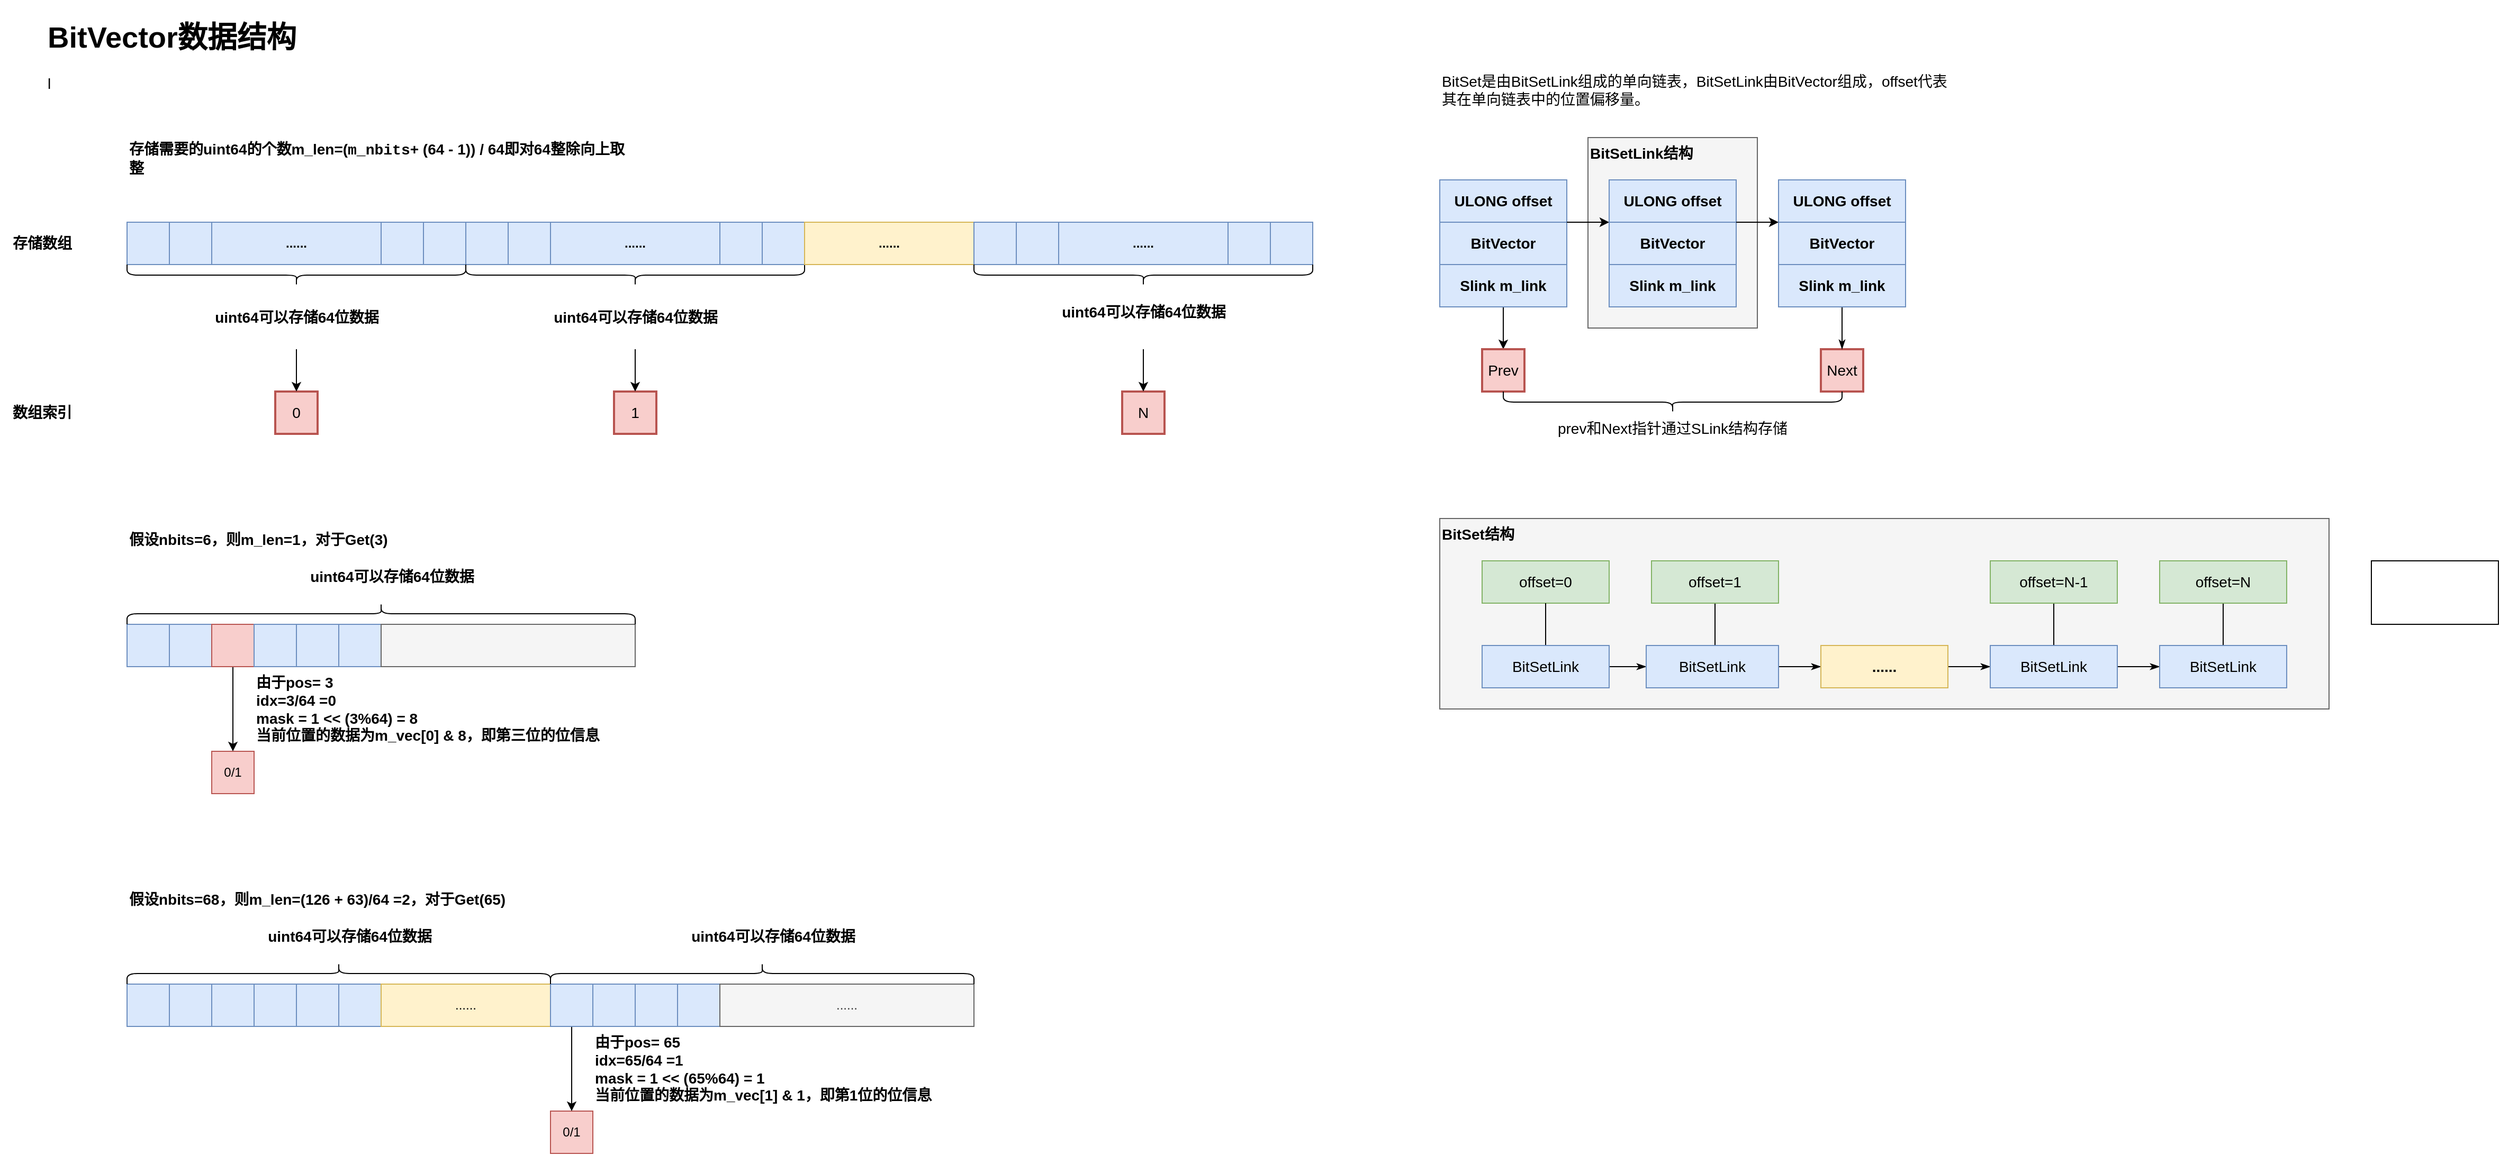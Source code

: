 <mxfile version="20.8.5" type="github" pages="2">
  <diagram id="3pYTiaKlT06tIgiQVBjK" name="第 1 页">
    <mxGraphModel dx="2261" dy="1933" grid="1" gridSize="10" guides="1" tooltips="1" connect="1" arrows="1" fold="1" page="1" pageScale="1" pageWidth="827" pageHeight="1169" math="0" shadow="0">
      <root>
        <mxCell id="0" />
        <mxCell id="1" parent="0" />
        <mxCell id="rzi5aH2cpVTfVcX3buW6-171" value="" style="rounded=0;whiteSpace=wrap;html=1;labelBackgroundColor=none;strokeWidth=1;fontSize=14;fontColor=#333333;align=left;fillColor=#f5f5f5;strokeColor=#666666;" parent="1" vertex="1">
          <mxGeometry x="1320" y="360" width="840" height="180" as="geometry" />
        </mxCell>
        <mxCell id="rzi5aH2cpVTfVcX3buW6-153" value="" style="rounded=0;whiteSpace=wrap;html=1;labelBackgroundColor=none;strokeWidth=1;fontSize=14;fontColor=#333333;align=left;fillColor=#f5f5f5;strokeColor=#666666;" parent="1" vertex="1">
          <mxGeometry x="1460" width="160" height="180" as="geometry" />
        </mxCell>
        <mxCell id="rzi5aH2cpVTfVcX3buW6-1" value="" style="rounded=0;whiteSpace=wrap;html=1;fillColor=#dae8fc;strokeColor=#6c8ebf;" parent="1" vertex="1">
          <mxGeometry x="80" y="80" width="40" height="40" as="geometry" />
        </mxCell>
        <mxCell id="rzi5aH2cpVTfVcX3buW6-2" value="" style="rounded=0;whiteSpace=wrap;html=1;fillColor=#dae8fc;strokeColor=#6c8ebf;" parent="1" vertex="1">
          <mxGeometry x="120" y="80" width="40" height="40" as="geometry" />
        </mxCell>
        <mxCell id="rzi5aH2cpVTfVcX3buW6-5" value="&lt;b&gt;......&lt;/b&gt;" style="rounded=0;whiteSpace=wrap;html=1;fillColor=#dae8fc;strokeColor=#6c8ebf;" parent="1" vertex="1">
          <mxGeometry x="160" y="80" width="160" height="40" as="geometry" />
        </mxCell>
        <mxCell id="rzi5aH2cpVTfVcX3buW6-9" value="" style="rounded=0;whiteSpace=wrap;html=1;fillColor=#dae8fc;strokeColor=#6c8ebf;" parent="1" vertex="1">
          <mxGeometry x="320" y="80" width="40" height="40" as="geometry" />
        </mxCell>
        <mxCell id="rzi5aH2cpVTfVcX3buW6-10" value="" style="rounded=0;whiteSpace=wrap;html=1;fillColor=#dae8fc;strokeColor=#6c8ebf;" parent="1" vertex="1">
          <mxGeometry x="360" y="80" width="40" height="40" as="geometry" />
        </mxCell>
        <mxCell id="rzi5aH2cpVTfVcX3buW6-11" value="" style="shape=curlyBracket;whiteSpace=wrap;html=1;rounded=1;flipH=1;labelPosition=right;verticalLabelPosition=middle;align=left;verticalAlign=middle;direction=north;" parent="1" vertex="1">
          <mxGeometry x="80" y="120" width="320" height="20" as="geometry" />
        </mxCell>
        <mxCell id="rzi5aH2cpVTfVcX3buW6-12" value="&lt;b&gt;&lt;font style=&quot;font-size: 14px;&quot;&gt;uint64可以存储64位数据&lt;/font&gt;&lt;/b&gt;" style="text;html=1;align=center;verticalAlign=middle;resizable=0;points=[];autosize=1;strokeColor=none;fillColor=none;" parent="1" vertex="1">
          <mxGeometry x="150" y="155" width="180" height="30" as="geometry" />
        </mxCell>
        <mxCell id="rzi5aH2cpVTfVcX3buW6-33" value="" style="rounded=0;whiteSpace=wrap;html=1;fillColor=#dae8fc;strokeColor=#6c8ebf;" parent="1" vertex="1">
          <mxGeometry x="400" y="80" width="40" height="40" as="geometry" />
        </mxCell>
        <mxCell id="rzi5aH2cpVTfVcX3buW6-34" value="" style="rounded=0;whiteSpace=wrap;html=1;fillColor=#dae8fc;strokeColor=#6c8ebf;" parent="1" vertex="1">
          <mxGeometry x="440" y="80" width="40" height="40" as="geometry" />
        </mxCell>
        <mxCell id="rzi5aH2cpVTfVcX3buW6-35" value="&lt;b&gt;......&lt;/b&gt;" style="rounded=0;whiteSpace=wrap;html=1;fillColor=#dae8fc;strokeColor=#6c8ebf;" parent="1" vertex="1">
          <mxGeometry x="480" y="80" width="160" height="40" as="geometry" />
        </mxCell>
        <mxCell id="rzi5aH2cpVTfVcX3buW6-36" value="" style="rounded=0;whiteSpace=wrap;html=1;fillColor=#dae8fc;strokeColor=#6c8ebf;" parent="1" vertex="1">
          <mxGeometry x="640" y="80" width="40" height="40" as="geometry" />
        </mxCell>
        <mxCell id="rzi5aH2cpVTfVcX3buW6-37" value="" style="rounded=0;whiteSpace=wrap;html=1;fillColor=#dae8fc;strokeColor=#6c8ebf;" parent="1" vertex="1">
          <mxGeometry x="680" y="80" width="40" height="40" as="geometry" />
        </mxCell>
        <mxCell id="rzi5aH2cpVTfVcX3buW6-38" value="" style="shape=curlyBracket;whiteSpace=wrap;html=1;rounded=1;flipH=1;labelPosition=right;verticalLabelPosition=middle;align=left;verticalAlign=middle;direction=north;" parent="1" vertex="1">
          <mxGeometry x="400" y="120" width="320" height="20" as="geometry" />
        </mxCell>
        <mxCell id="rzi5aH2cpVTfVcX3buW6-39" value="&lt;b&gt;&lt;font style=&quot;font-size: 14px;&quot;&gt;uint64可以存储64位数据&lt;/font&gt;&lt;/b&gt;" style="text;html=1;align=center;verticalAlign=middle;resizable=0;points=[];autosize=1;strokeColor=none;fillColor=none;" parent="1" vertex="1">
          <mxGeometry x="470" y="155" width="180" height="30" as="geometry" />
        </mxCell>
        <mxCell id="rzi5aH2cpVTfVcX3buW6-40" value="&lt;b&gt;......&lt;/b&gt;" style="rounded=0;whiteSpace=wrap;html=1;fillColor=#fff2cc;strokeColor=#d6b656;" parent="1" vertex="1">
          <mxGeometry x="720" y="80" width="160" height="40" as="geometry" />
        </mxCell>
        <mxCell id="rzi5aH2cpVTfVcX3buW6-41" value="" style="rounded=0;whiteSpace=wrap;html=1;fillColor=#dae8fc;strokeColor=#6c8ebf;" parent="1" vertex="1">
          <mxGeometry x="880" y="80" width="40" height="40" as="geometry" />
        </mxCell>
        <mxCell id="rzi5aH2cpVTfVcX3buW6-42" value="" style="rounded=0;whiteSpace=wrap;html=1;fillColor=#dae8fc;strokeColor=#6c8ebf;" parent="1" vertex="1">
          <mxGeometry x="920" y="80" width="40" height="40" as="geometry" />
        </mxCell>
        <mxCell id="rzi5aH2cpVTfVcX3buW6-43" value="&lt;b&gt;......&lt;/b&gt;" style="rounded=0;whiteSpace=wrap;html=1;fillColor=#dae8fc;strokeColor=#6c8ebf;" parent="1" vertex="1">
          <mxGeometry x="960" y="80" width="160" height="40" as="geometry" />
        </mxCell>
        <mxCell id="rzi5aH2cpVTfVcX3buW6-44" value="" style="rounded=0;whiteSpace=wrap;html=1;fillColor=#dae8fc;strokeColor=#6c8ebf;" parent="1" vertex="1">
          <mxGeometry x="1120" y="80" width="40" height="40" as="geometry" />
        </mxCell>
        <mxCell id="rzi5aH2cpVTfVcX3buW6-45" value="" style="rounded=0;whiteSpace=wrap;html=1;fillColor=#dae8fc;strokeColor=#6c8ebf;" parent="1" vertex="1">
          <mxGeometry x="1160" y="80" width="40" height="40" as="geometry" />
        </mxCell>
        <mxCell id="rzi5aH2cpVTfVcX3buW6-46" value="" style="shape=curlyBracket;whiteSpace=wrap;html=1;rounded=1;flipH=1;labelPosition=right;verticalLabelPosition=middle;align=left;verticalAlign=middle;direction=north;" parent="1" vertex="1">
          <mxGeometry x="880" y="120" width="320" height="20" as="geometry" />
        </mxCell>
        <mxCell id="rzi5aH2cpVTfVcX3buW6-47" value="&lt;b&gt;&lt;font style=&quot;font-size: 14px;&quot;&gt;uint64可以存储64位数据&lt;/font&gt;&lt;/b&gt;" style="text;html=1;align=center;verticalAlign=middle;resizable=0;points=[];autosize=1;strokeColor=none;fillColor=none;" parent="1" vertex="1">
          <mxGeometry x="950" y="150" width="180" height="30" as="geometry" />
        </mxCell>
        <mxCell id="rzi5aH2cpVTfVcX3buW6-48" value="0" style="rounded=0;whiteSpace=wrap;html=1;fontSize=14;fillColor=#f8cecc;strokeColor=#b85450;strokeWidth=2;" parent="1" vertex="1">
          <mxGeometry x="220" y="240" width="40" height="40" as="geometry" />
        </mxCell>
        <mxCell id="rzi5aH2cpVTfVcX3buW6-49" value="1" style="rounded=0;whiteSpace=wrap;html=1;fontSize=14;fillColor=#f8cecc;strokeColor=#b85450;strokeWidth=2;" parent="1" vertex="1">
          <mxGeometry x="540" y="240" width="40" height="40" as="geometry" />
        </mxCell>
        <mxCell id="rzi5aH2cpVTfVcX3buW6-50" value="N" style="rounded=0;whiteSpace=wrap;html=1;fontSize=14;fillColor=#f8cecc;strokeColor=#b85450;strokeWidth=2;" parent="1" vertex="1">
          <mxGeometry x="1020" y="240" width="40" height="40" as="geometry" />
        </mxCell>
        <mxCell id="rzi5aH2cpVTfVcX3buW6-51" value="" style="endArrow=classic;html=1;rounded=0;fontSize=14;entryX=0.5;entryY=0;entryDx=0;entryDy=0;" parent="1" target="rzi5aH2cpVTfVcX3buW6-50" edge="1">
          <mxGeometry width="50" height="50" relative="1" as="geometry">
            <mxPoint x="1040" y="200" as="sourcePoint" />
            <mxPoint x="120" y="320" as="targetPoint" />
          </mxGeometry>
        </mxCell>
        <mxCell id="rzi5aH2cpVTfVcX3buW6-52" value="" style="endArrow=classic;html=1;rounded=0;fontSize=14;entryX=0.5;entryY=0;entryDx=0;entryDy=0;" parent="1" target="rzi5aH2cpVTfVcX3buW6-49" edge="1">
          <mxGeometry width="50" height="50" relative="1" as="geometry">
            <mxPoint x="560" y="200" as="sourcePoint" />
            <mxPoint x="130" y="330" as="targetPoint" />
          </mxGeometry>
        </mxCell>
        <mxCell id="rzi5aH2cpVTfVcX3buW6-53" value="" style="endArrow=classic;html=1;rounded=0;fontSize=14;" parent="1" target="rzi5aH2cpVTfVcX3buW6-48" edge="1">
          <mxGeometry width="50" height="50" relative="1" as="geometry">
            <mxPoint x="240" y="200" as="sourcePoint" />
            <mxPoint x="140" y="340" as="targetPoint" />
          </mxGeometry>
        </mxCell>
        <mxCell id="rzi5aH2cpVTfVcX3buW6-54" value="&lt;font style=&quot;font-size: 14px;&quot;&gt;&lt;b style=&quot;&quot;&gt;存储需要的uint64的个数m_len=(&lt;span style=&quot;font-family: Consolas, &amp;quot;Courier New&amp;quot;, monospace;&quot;&gt;m_nbits&lt;/span&gt;+ (64 - 1)) / 64即对64整除向上取整&lt;/b&gt;&lt;/font&gt;" style="text;html=1;strokeColor=none;fillColor=none;align=left;verticalAlign=middle;whiteSpace=wrap;rounded=0;strokeWidth=2;fontSize=14;" parent="1" vertex="1">
          <mxGeometry x="80" width="480" height="40" as="geometry" />
        </mxCell>
        <mxCell id="rzi5aH2cpVTfVcX3buW6-56" value="&lt;b&gt;假设nbits=6，则m_len=1，对于Get(3)&lt;/b&gt;" style="text;html=1;strokeColor=none;fillColor=none;align=left;verticalAlign=middle;whiteSpace=wrap;rounded=0;labelBackgroundColor=none;strokeWidth=1;fontSize=14;fontColor=#000000;" parent="1" vertex="1">
          <mxGeometry x="80" y="360" width="280" height="40" as="geometry" />
        </mxCell>
        <mxCell id="rzi5aH2cpVTfVcX3buW6-57" value="&lt;b&gt;数组索引&lt;/b&gt;" style="text;html=1;strokeColor=none;fillColor=none;align=center;verticalAlign=middle;whiteSpace=wrap;rounded=0;labelBackgroundColor=none;strokeWidth=1;fontSize=14;fontColor=#000000;" parent="1" vertex="1">
          <mxGeometry x="-40" y="240" width="80" height="40" as="geometry" />
        </mxCell>
        <mxCell id="rzi5aH2cpVTfVcX3buW6-58" value="&lt;b&gt;存储数组&lt;/b&gt;" style="text;html=1;strokeColor=none;fillColor=none;align=center;verticalAlign=middle;whiteSpace=wrap;rounded=0;labelBackgroundColor=none;strokeWidth=1;fontSize=14;fontColor=#000000;" parent="1" vertex="1">
          <mxGeometry x="-40" y="80" width="80" height="40" as="geometry" />
        </mxCell>
        <mxCell id="rzi5aH2cpVTfVcX3buW6-68" value="0/1" style="rounded=0;whiteSpace=wrap;html=1;fillColor=#f8cecc;strokeColor=#b85450;" parent="1" vertex="1">
          <mxGeometry x="160" y="580" width="40" height="40" as="geometry" />
        </mxCell>
        <mxCell id="rzi5aH2cpVTfVcX3buW6-69" value="" style="endArrow=classic;html=1;rounded=0;fontSize=14;fontColor=#000000;entryX=0.5;entryY=0;entryDx=0;entryDy=0;exitX=0.5;exitY=1;exitDx=0;exitDy=0;" parent="1" source="rzi5aH2cpVTfVcX3buW6-61" target="rzi5aH2cpVTfVcX3buW6-68" edge="1">
          <mxGeometry width="50" height="50" relative="1" as="geometry">
            <mxPoint x="60" y="590" as="sourcePoint" />
            <mxPoint x="110" y="540" as="targetPoint" />
          </mxGeometry>
        </mxCell>
        <mxCell id="rzi5aH2cpVTfVcX3buW6-70" value="&lt;b&gt;由于pos= 3&lt;br&gt;&lt;div style=&quot;&quot;&gt;&lt;b style=&quot;background-color: initial;&quot;&gt;idx=3/64 =0&lt;/b&gt;&lt;/div&gt;&lt;div style=&quot;&quot;&gt;&lt;b style=&quot;background-color: initial;&quot;&gt;mask = 1 &amp;lt;&amp;lt; (3%64) = 8&lt;/b&gt;&lt;/div&gt;&lt;div style=&quot;&quot;&gt;&lt;b style=&quot;background-color: initial;&quot;&gt;当前位置的数据为m_vec[0] &amp;amp; 8，即第三位的位信息&lt;/b&gt;&lt;/div&gt;&lt;/b&gt;" style="text;html=1;strokeColor=none;fillColor=none;align=left;verticalAlign=middle;whiteSpace=wrap;rounded=0;labelBackgroundColor=none;strokeWidth=1;fontSize=14;fontColor=#000000;" parent="1" vertex="1">
          <mxGeometry x="200" y="510" width="360" height="60" as="geometry" />
        </mxCell>
        <mxCell id="rzi5aH2cpVTfVcX3buW6-71" value="" style="group;strokeWidth=1;fillColor=#f8cecc;strokeColor=#b85450;container=0;" parent="1" vertex="1" connectable="0">
          <mxGeometry x="80" y="460" width="480" height="40" as="geometry" />
        </mxCell>
        <mxCell id="rzi5aH2cpVTfVcX3buW6-59" value="" style="rounded=0;whiteSpace=wrap;html=1;fillColor=#dae8fc;strokeColor=#6c8ebf;container=0;" parent="1" vertex="1">
          <mxGeometry x="80" y="460" width="40" height="40" as="geometry" />
        </mxCell>
        <mxCell id="rzi5aH2cpVTfVcX3buW6-60" value="" style="rounded=0;whiteSpace=wrap;html=1;fillColor=#dae8fc;strokeColor=#6c8ebf;container=0;" parent="1" vertex="1">
          <mxGeometry x="120" y="460" width="40" height="40" as="geometry" />
        </mxCell>
        <mxCell id="rzi5aH2cpVTfVcX3buW6-61" value="" style="rounded=0;whiteSpace=wrap;html=1;fillColor=#f8cecc;strokeColor=#b85450;container=0;" parent="1" vertex="1">
          <mxGeometry x="160" y="460" width="40" height="40" as="geometry" />
        </mxCell>
        <mxCell id="rzi5aH2cpVTfVcX3buW6-62" value="" style="rounded=0;whiteSpace=wrap;html=1;fillColor=#dae8fc;strokeColor=#6c8ebf;container=0;" parent="1" vertex="1">
          <mxGeometry x="200" y="460" width="40" height="40" as="geometry" />
        </mxCell>
        <mxCell id="rzi5aH2cpVTfVcX3buW6-63" value="" style="rounded=0;whiteSpace=wrap;html=1;fillColor=#dae8fc;strokeColor=#6c8ebf;container=0;" parent="1" vertex="1">
          <mxGeometry x="240" y="460" width="40" height="40" as="geometry" />
        </mxCell>
        <mxCell id="rzi5aH2cpVTfVcX3buW6-64" value="" style="rounded=0;whiteSpace=wrap;html=1;fillColor=#dae8fc;strokeColor=#6c8ebf;container=0;" parent="1" vertex="1">
          <mxGeometry x="280" y="460" width="40" height="40" as="geometry" />
        </mxCell>
        <mxCell id="rzi5aH2cpVTfVcX3buW6-65" value="" style="rounded=0;whiteSpace=wrap;html=1;fillColor=#f5f5f5;strokeColor=#666666;fontColor=#333333;container=0;" parent="1" vertex="1">
          <mxGeometry x="320" y="460" width="240" height="40" as="geometry" />
        </mxCell>
        <mxCell id="rzi5aH2cpVTfVcX3buW6-72" value="&lt;b&gt;假设nbits=68，则m_len=(126 + 63)/64 =2，对于Get(65)&lt;/b&gt;" style="text;html=1;strokeColor=none;fillColor=none;align=left;verticalAlign=middle;whiteSpace=wrap;rounded=0;labelBackgroundColor=none;strokeWidth=1;fontSize=14;fontColor=#000000;" parent="1" vertex="1">
          <mxGeometry x="80" y="700" width="520" height="40" as="geometry" />
        </mxCell>
        <mxCell id="rzi5aH2cpVTfVcX3buW6-73" value="0/1" style="rounded=0;whiteSpace=wrap;html=1;fillColor=#f8cecc;strokeColor=#b85450;" parent="1" vertex="1">
          <mxGeometry x="480" y="920" width="40" height="40" as="geometry" />
        </mxCell>
        <mxCell id="rzi5aH2cpVTfVcX3buW6-74" value="" style="endArrow=classic;html=1;rounded=0;fontSize=14;fontColor=#000000;entryX=0.5;entryY=0;entryDx=0;entryDy=0;exitX=0.5;exitY=1;exitDx=0;exitDy=0;" parent="1" source="rzi5aH2cpVTfVcX3buW6-85" target="rzi5aH2cpVTfVcX3buW6-73" edge="1">
          <mxGeometry width="50" height="50" relative="1" as="geometry">
            <mxPoint x="60" y="930" as="sourcePoint" />
            <mxPoint x="110" y="880" as="targetPoint" />
          </mxGeometry>
        </mxCell>
        <mxCell id="rzi5aH2cpVTfVcX3buW6-75" value="&lt;b&gt;由于pos= 65&lt;br&gt;&lt;div style=&quot;&quot;&gt;&lt;b style=&quot;background-color: initial;&quot;&gt;idx=65/64 =1&lt;/b&gt;&lt;/div&gt;&lt;div style=&quot;&quot;&gt;&lt;b style=&quot;background-color: initial;&quot;&gt;mask = 1 &amp;lt;&amp;lt; (65%64) = 1&lt;/b&gt;&lt;/div&gt;&lt;div style=&quot;&quot;&gt;&lt;b style=&quot;background-color: initial;&quot;&gt;当前位置的数据为m_vec[1] &amp;amp; 1，即第1位的位信息&lt;/b&gt;&lt;/div&gt;&lt;/b&gt;" style="text;html=1;strokeColor=none;fillColor=none;align=left;verticalAlign=middle;whiteSpace=wrap;rounded=0;labelBackgroundColor=none;strokeWidth=1;fontSize=14;fontColor=#000000;" parent="1" vertex="1">
          <mxGeometry x="520" y="850" width="360" height="60" as="geometry" />
        </mxCell>
        <mxCell id="rzi5aH2cpVTfVcX3buW6-77" value="" style="rounded=0;whiteSpace=wrap;html=1;fillColor=#dae8fc;strokeColor=#6c8ebf;container=0;" parent="1" vertex="1">
          <mxGeometry x="80" y="800" width="40" height="40" as="geometry" />
        </mxCell>
        <mxCell id="rzi5aH2cpVTfVcX3buW6-78" value="" style="rounded=0;whiteSpace=wrap;html=1;fillColor=#dae8fc;strokeColor=#6c8ebf;container=0;" parent="1" vertex="1">
          <mxGeometry x="120" y="800" width="40" height="40" as="geometry" />
        </mxCell>
        <mxCell id="rzi5aH2cpVTfVcX3buW6-79" value="" style="rounded=0;whiteSpace=wrap;html=1;fillColor=#dae8fc;strokeColor=#6c8ebf;container=0;" parent="1" vertex="1">
          <mxGeometry x="160" y="800" width="40" height="40" as="geometry" />
        </mxCell>
        <mxCell id="rzi5aH2cpVTfVcX3buW6-80" value="" style="rounded=0;whiteSpace=wrap;html=1;fillColor=#dae8fc;strokeColor=#6c8ebf;container=0;" parent="1" vertex="1">
          <mxGeometry x="200" y="800" width="40" height="40" as="geometry" />
        </mxCell>
        <mxCell id="rzi5aH2cpVTfVcX3buW6-81" value="" style="rounded=0;whiteSpace=wrap;html=1;fillColor=#dae8fc;strokeColor=#6c8ebf;container=0;" parent="1" vertex="1">
          <mxGeometry x="240" y="800" width="40" height="40" as="geometry" />
        </mxCell>
        <mxCell id="rzi5aH2cpVTfVcX3buW6-82" value="" style="rounded=0;whiteSpace=wrap;html=1;fillColor=#dae8fc;strokeColor=#6c8ebf;container=0;" parent="1" vertex="1">
          <mxGeometry x="280" y="800" width="40" height="40" as="geometry" />
        </mxCell>
        <mxCell id="rzi5aH2cpVTfVcX3buW6-83" value="......" style="rounded=0;whiteSpace=wrap;html=1;fillColor=#fff2cc;strokeColor=#d6b656;container=0;" parent="1" vertex="1">
          <mxGeometry x="320" y="800" width="160" height="40" as="geometry" />
        </mxCell>
        <mxCell id="rzi5aH2cpVTfVcX3buW6-85" value="" style="rounded=0;whiteSpace=wrap;html=1;fillColor=#dae8fc;strokeColor=#6c8ebf;container=0;" parent="1" vertex="1">
          <mxGeometry x="480" y="800" width="40" height="40" as="geometry" />
        </mxCell>
        <mxCell id="rzi5aH2cpVTfVcX3buW6-86" value="" style="rounded=0;whiteSpace=wrap;html=1;fillColor=#dae8fc;strokeColor=#6c8ebf;container=0;" parent="1" vertex="1">
          <mxGeometry x="520" y="800" width="40" height="40" as="geometry" />
        </mxCell>
        <mxCell id="rzi5aH2cpVTfVcX3buW6-87" value="" style="rounded=0;whiteSpace=wrap;html=1;fillColor=#dae8fc;strokeColor=#6c8ebf;container=0;" parent="1" vertex="1">
          <mxGeometry x="560" y="800" width="40" height="40" as="geometry" />
        </mxCell>
        <mxCell id="rzi5aH2cpVTfVcX3buW6-88" value="" style="rounded=0;whiteSpace=wrap;html=1;fillColor=#dae8fc;strokeColor=#6c8ebf;container=0;" parent="1" vertex="1">
          <mxGeometry x="600" y="800" width="40" height="40" as="geometry" />
        </mxCell>
        <mxCell id="rzi5aH2cpVTfVcX3buW6-91" value="......" style="rounded=0;whiteSpace=wrap;html=1;fillColor=#f5f5f5;strokeColor=#666666;fontColor=#333333;container=0;" parent="1" vertex="1">
          <mxGeometry x="640" y="800" width="240" height="40" as="geometry" />
        </mxCell>
        <mxCell id="rzi5aH2cpVTfVcX3buW6-93" value="&lt;b&gt;&lt;font style=&quot;font-size: 14px;&quot;&gt;uint64可以存储64位数据&lt;/font&gt;&lt;/b&gt;" style="text;html=1;align=center;verticalAlign=middle;resizable=0;points=[];autosize=1;strokeColor=none;fillColor=none;" parent="1" vertex="1">
          <mxGeometry x="200" y="740" width="180" height="30" as="geometry" />
        </mxCell>
        <mxCell id="rzi5aH2cpVTfVcX3buW6-94" value="" style="shape=curlyBracket;whiteSpace=wrap;html=1;rounded=1;labelPosition=left;verticalLabelPosition=middle;align=right;verticalAlign=middle;labelBackgroundColor=none;strokeWidth=1;fontSize=14;fontColor=#000000;direction=south;" parent="1" vertex="1">
          <mxGeometry x="80" y="780" width="400" height="20" as="geometry" />
        </mxCell>
        <mxCell id="rzi5aH2cpVTfVcX3buW6-95" value="" style="shape=curlyBracket;whiteSpace=wrap;html=1;rounded=1;labelPosition=left;verticalLabelPosition=middle;align=right;verticalAlign=middle;labelBackgroundColor=none;strokeWidth=1;fontSize=14;fontColor=#000000;direction=south;" parent="1" vertex="1">
          <mxGeometry x="480" y="780" width="400" height="20" as="geometry" />
        </mxCell>
        <mxCell id="rzi5aH2cpVTfVcX3buW6-96" value="&lt;b&gt;&lt;font style=&quot;font-size: 14px;&quot;&gt;uint64可以存储64位数据&lt;/font&gt;&lt;/b&gt;" style="text;html=1;align=center;verticalAlign=middle;resizable=0;points=[];autosize=1;strokeColor=none;fillColor=none;" parent="1" vertex="1">
          <mxGeometry x="600" y="740" width="180" height="30" as="geometry" />
        </mxCell>
        <mxCell id="rzi5aH2cpVTfVcX3buW6-97" value="" style="shape=curlyBracket;whiteSpace=wrap;html=1;rounded=1;labelPosition=left;verticalLabelPosition=middle;align=right;verticalAlign=middle;labelBackgroundColor=none;strokeWidth=1;fontSize=14;fontColor=#000000;direction=south;" parent="1" vertex="1">
          <mxGeometry x="80" y="440" width="480" height="20" as="geometry" />
        </mxCell>
        <mxCell id="rzi5aH2cpVTfVcX3buW6-98" value="&lt;b&gt;&lt;font style=&quot;font-size: 14px;&quot;&gt;uint64可以存储64位数据&lt;/font&gt;&lt;/b&gt;" style="text;html=1;align=center;verticalAlign=middle;resizable=0;points=[];autosize=1;strokeColor=none;fillColor=none;" parent="1" vertex="1">
          <mxGeometry x="240" y="400" width="180" height="30" as="geometry" />
        </mxCell>
        <mxCell id="rzi5aH2cpVTfVcX3buW6-99" value="&lt;h1&gt;BitVector数据结构&lt;/h1&gt;&lt;p&gt;l&lt;/p&gt;" style="text;html=1;strokeColor=none;fillColor=none;spacing=5;spacingTop=-20;whiteSpace=wrap;overflow=hidden;rounded=0;labelBackgroundColor=none;strokeWidth=1;fontSize=14;fontColor=#000000;" parent="1" vertex="1">
          <mxGeometry y="-120" width="560" height="80" as="geometry" />
        </mxCell>
        <mxCell id="rzi5aH2cpVTfVcX3buW6-107" style="edgeStyle=orthogonalEdgeStyle;rounded=0;orthogonalLoop=1;jettySize=auto;html=1;exitX=0.5;exitY=1;exitDx=0;exitDy=0;entryX=0.5;entryY=0;entryDx=0;entryDy=0;fontSize=14;fontColor=#000000;" parent="1" source="rzi5aH2cpVTfVcX3buW6-158" target="rzi5aH2cpVTfVcX3buW6-106" edge="1">
          <mxGeometry relative="1" as="geometry" />
        </mxCell>
        <mxCell id="rzi5aH2cpVTfVcX3buW6-106" value="Prev" style="rounded=0;whiteSpace=wrap;html=1;fontSize=14;fillColor=#f8cecc;strokeColor=#b85450;strokeWidth=2;" parent="1" vertex="1">
          <mxGeometry x="1360" y="200" width="40" height="40" as="geometry" />
        </mxCell>
        <mxCell id="rzi5aH2cpVTfVcX3buW6-119" value="" style="group" parent="1" vertex="1" connectable="0">
          <mxGeometry x="1480" y="40" width="120" height="80" as="geometry" />
        </mxCell>
        <mxCell id="rzi5aH2cpVTfVcX3buW6-100" value="&lt;b&gt;BitVector&lt;/b&gt;" style="rounded=0;whiteSpace=wrap;html=1;labelBackgroundColor=none;strokeWidth=1;fontSize=14;fillColor=#dae8fc;strokeColor=#6c8ebf;" parent="rzi5aH2cpVTfVcX3buW6-119" vertex="1">
          <mxGeometry y="40" width="120" height="40" as="geometry" />
        </mxCell>
        <mxCell id="rzi5aH2cpVTfVcX3buW6-118" value="&lt;b&gt;ULONG offset&lt;/b&gt;" style="rounded=0;whiteSpace=wrap;html=1;labelBackgroundColor=none;strokeWidth=1;fontSize=14;fillColor=#dae8fc;strokeColor=#6c8ebf;" parent="rzi5aH2cpVTfVcX3buW6-119" vertex="1">
          <mxGeometry width="120" height="40" as="geometry" />
        </mxCell>
        <mxCell id="rzi5aH2cpVTfVcX3buW6-120" value="" style="group" parent="1" vertex="1" connectable="0">
          <mxGeometry x="1320" y="40" width="120" height="80" as="geometry" />
        </mxCell>
        <mxCell id="rzi5aH2cpVTfVcX3buW6-121" value="&lt;b&gt;BitVector&lt;/b&gt;" style="rounded=0;whiteSpace=wrap;html=1;labelBackgroundColor=none;strokeWidth=1;fontSize=14;fillColor=#dae8fc;strokeColor=#6c8ebf;" parent="rzi5aH2cpVTfVcX3buW6-120" vertex="1">
          <mxGeometry y="40" width="120" height="40" as="geometry" />
        </mxCell>
        <mxCell id="rzi5aH2cpVTfVcX3buW6-122" value="&lt;b&gt;ULONG offset&lt;/b&gt;" style="rounded=0;whiteSpace=wrap;html=1;labelBackgroundColor=none;strokeWidth=1;fontSize=14;fillColor=#dae8fc;strokeColor=#6c8ebf;" parent="rzi5aH2cpVTfVcX3buW6-120" vertex="1">
          <mxGeometry width="120" height="40" as="geometry" />
        </mxCell>
        <mxCell id="rzi5aH2cpVTfVcX3buW6-126" value="" style="group" parent="1" vertex="1" connectable="0">
          <mxGeometry x="1640" y="40" width="120" height="80" as="geometry" />
        </mxCell>
        <mxCell id="rzi5aH2cpVTfVcX3buW6-127" value="&lt;b&gt;BitVector&lt;/b&gt;" style="rounded=0;whiteSpace=wrap;html=1;labelBackgroundColor=none;strokeWidth=1;fontSize=14;fillColor=#dae8fc;strokeColor=#6c8ebf;" parent="rzi5aH2cpVTfVcX3buW6-126" vertex="1">
          <mxGeometry y="40" width="120" height="40" as="geometry" />
        </mxCell>
        <mxCell id="rzi5aH2cpVTfVcX3buW6-128" value="&lt;b&gt;ULONG offset&lt;/b&gt;" style="rounded=0;whiteSpace=wrap;html=1;labelBackgroundColor=none;strokeWidth=1;fontSize=14;fillColor=#dae8fc;strokeColor=#6c8ebf;" parent="rzi5aH2cpVTfVcX3buW6-126" vertex="1">
          <mxGeometry width="120" height="40" as="geometry" />
        </mxCell>
        <mxCell id="rzi5aH2cpVTfVcX3buW6-132" style="edgeStyle=orthogonalEdgeStyle;rounded=0;orthogonalLoop=1;jettySize=auto;html=1;exitX=1;exitY=1;exitDx=0;exitDy=0;entryX=0;entryY=1;entryDx=0;entryDy=0;fontSize=14;fontColor=#000000;" parent="1" source="rzi5aH2cpVTfVcX3buW6-122" target="rzi5aH2cpVTfVcX3buW6-118" edge="1">
          <mxGeometry relative="1" as="geometry">
            <Array as="points">
              <mxPoint x="1460" y="80" />
              <mxPoint x="1460" y="80" />
            </Array>
          </mxGeometry>
        </mxCell>
        <mxCell id="rzi5aH2cpVTfVcX3buW6-133" style="edgeStyle=orthogonalEdgeStyle;rounded=0;orthogonalLoop=1;jettySize=auto;html=1;exitX=1;exitY=0;exitDx=0;exitDy=0;entryX=0;entryY=0;entryDx=0;entryDy=0;fontSize=14;fontColor=#000000;" parent="1" source="rzi5aH2cpVTfVcX3buW6-100" edge="1">
          <mxGeometry relative="1" as="geometry">
            <mxPoint x="1640" y="80" as="targetPoint" />
            <Array as="points">
              <mxPoint x="1620" y="80" />
              <mxPoint x="1620" y="80" />
            </Array>
          </mxGeometry>
        </mxCell>
        <mxCell id="rzi5aH2cpVTfVcX3buW6-139" value="offset=0" style="rounded=0;whiteSpace=wrap;html=1;labelBackgroundColor=none;strokeWidth=1;fontSize=14;fillColor=#d5e8d4;strokeColor=#82b366;" parent="1" vertex="1">
          <mxGeometry x="1360" y="400" width="120" height="40" as="geometry" />
        </mxCell>
        <mxCell id="rzi5aH2cpVTfVcX3buW6-144" style="edgeStyle=orthogonalEdgeStyle;rounded=0;orthogonalLoop=1;jettySize=auto;html=1;exitX=0.5;exitY=1;exitDx=0;exitDy=0;entryX=0.5;entryY=0;entryDx=0;entryDy=0;fontSize=14;fontColor=#000000;endArrow=none;endFill=0;" parent="1" source="rzi5aH2cpVTfVcX3buW6-140" edge="1">
          <mxGeometry relative="1" as="geometry">
            <mxPoint x="1580" y="480" as="targetPoint" />
          </mxGeometry>
        </mxCell>
        <mxCell id="rzi5aH2cpVTfVcX3buW6-140" value="offset=1" style="rounded=0;whiteSpace=wrap;html=1;labelBackgroundColor=none;strokeWidth=1;fontSize=14;fillColor=#d5e8d4;strokeColor=#82b366;" parent="1" vertex="1">
          <mxGeometry x="1520" y="400" width="120" height="40" as="geometry" />
        </mxCell>
        <mxCell id="rzi5aH2cpVTfVcX3buW6-145" style="edgeStyle=orthogonalEdgeStyle;rounded=0;orthogonalLoop=1;jettySize=auto;html=1;entryX=0.5;entryY=0;entryDx=0;entryDy=0;fontSize=14;fontColor=#000000;endArrow=none;endFill=0;" parent="1" source="rzi5aH2cpVTfVcX3buW6-141" edge="1">
          <mxGeometry relative="1" as="geometry">
            <mxPoint x="1900" y="480" as="targetPoint" />
          </mxGeometry>
        </mxCell>
        <mxCell id="rzi5aH2cpVTfVcX3buW6-141" value="offset=N-1" style="rounded=0;whiteSpace=wrap;html=1;labelBackgroundColor=none;strokeWidth=1;fontSize=14;fillColor=#d5e8d4;strokeColor=#82b366;" parent="1" vertex="1">
          <mxGeometry x="1840" y="400" width="120" height="40" as="geometry" />
        </mxCell>
        <mxCell id="rzi5aH2cpVTfVcX3buW6-146" style="edgeStyle=orthogonalEdgeStyle;rounded=0;orthogonalLoop=1;jettySize=auto;html=1;fontSize=14;fontColor=#000000;endArrow=none;endFill=0;" parent="1" source="rzi5aH2cpVTfVcX3buW6-142" edge="1">
          <mxGeometry relative="1" as="geometry">
            <mxPoint x="2060" y="480" as="targetPoint" />
          </mxGeometry>
        </mxCell>
        <mxCell id="rzi5aH2cpVTfVcX3buW6-142" value="offset=N" style="rounded=0;whiteSpace=wrap;html=1;labelBackgroundColor=none;strokeWidth=1;fontSize=14;fillColor=#d5e8d4;strokeColor=#82b366;" parent="1" vertex="1">
          <mxGeometry x="2000" y="400" width="120" height="40" as="geometry" />
        </mxCell>
        <mxCell id="rzi5aH2cpVTfVcX3buW6-143" value="" style="endArrow=none;html=1;rounded=0;fontSize=14;fontColor=#000000;entryX=0.5;entryY=1;entryDx=0;entryDy=0;exitX=0.5;exitY=0;exitDx=0;exitDy=0;strokeWidth=1;" parent="1" target="rzi5aH2cpVTfVcX3buW6-139" edge="1">
          <mxGeometry width="50" height="50" relative="1" as="geometry">
            <mxPoint x="1420" y="480" as="sourcePoint" />
            <mxPoint x="1440" y="440" as="targetPoint" />
          </mxGeometry>
        </mxCell>
        <mxCell id="rzi5aH2cpVTfVcX3buW6-148" value="Next" style="rounded=0;whiteSpace=wrap;html=1;fontSize=14;fillColor=#f8cecc;strokeColor=#b85450;strokeWidth=2;" parent="1" vertex="1">
          <mxGeometry x="1680" y="200" width="40" height="40" as="geometry" />
        </mxCell>
        <mxCell id="rzi5aH2cpVTfVcX3buW6-149" value="" style="shape=curlyBracket;whiteSpace=wrap;html=1;rounded=1;labelPosition=left;verticalLabelPosition=middle;align=right;verticalAlign=middle;labelBackgroundColor=none;strokeWidth=1;fontSize=14;fontColor=#000000;direction=north;size=0.5;" parent="1" vertex="1">
          <mxGeometry x="1380" y="240" width="320" height="20" as="geometry" />
        </mxCell>
        <mxCell id="rzi5aH2cpVTfVcX3buW6-152" value="prev和Next指针通过SLink结构存储" style="text;html=1;strokeColor=none;fillColor=none;align=center;verticalAlign=middle;whiteSpace=wrap;rounded=0;labelBackgroundColor=none;strokeWidth=1;fontSize=14;fontColor=#000000;" parent="1" vertex="1">
          <mxGeometry x="1410" y="260" width="260" height="30" as="geometry" />
        </mxCell>
        <mxCell id="rzi5aH2cpVTfVcX3buW6-154" value="&lt;b&gt;BitSetLink结构&lt;/b&gt;" style="text;html=1;strokeColor=none;fillColor=none;align=left;verticalAlign=middle;whiteSpace=wrap;rounded=0;labelBackgroundColor=none;strokeWidth=1;fontSize=14;fontColor=#000000;" parent="1" vertex="1">
          <mxGeometry x="1460" width="110" height="30" as="geometry" />
        </mxCell>
        <mxCell id="rzi5aH2cpVTfVcX3buW6-157" value="&lt;b&gt;Slink m_link&lt;/b&gt;" style="rounded=0;whiteSpace=wrap;html=1;labelBackgroundColor=none;strokeWidth=1;fontSize=14;fillColor=#dae8fc;strokeColor=#6c8ebf;" parent="1" vertex="1">
          <mxGeometry x="1480" y="120" width="120" height="40" as="geometry" />
        </mxCell>
        <mxCell id="rzi5aH2cpVTfVcX3buW6-158" value="&lt;b&gt;Slink m_link&lt;/b&gt;" style="rounded=0;whiteSpace=wrap;html=1;labelBackgroundColor=none;strokeWidth=1;fontSize=14;fillColor=#dae8fc;strokeColor=#6c8ebf;" parent="1" vertex="1">
          <mxGeometry x="1320" y="120" width="120" height="40" as="geometry" />
        </mxCell>
        <mxCell id="rzi5aH2cpVTfVcX3buW6-160" style="edgeStyle=orthogonalEdgeStyle;rounded=0;orthogonalLoop=1;jettySize=auto;html=1;exitX=0.5;exitY=1;exitDx=0;exitDy=0;entryX=0.5;entryY=0;entryDx=0;entryDy=0;strokeWidth=1;fontSize=14;fontColor=#000000;endArrow=classicThin;endFill=1;startArrow=none;startFill=0;" parent="1" source="rzi5aH2cpVTfVcX3buW6-159" target="rzi5aH2cpVTfVcX3buW6-148" edge="1">
          <mxGeometry relative="1" as="geometry" />
        </mxCell>
        <mxCell id="rzi5aH2cpVTfVcX3buW6-159" value="&lt;b&gt;Slink m_link&lt;/b&gt;" style="rounded=0;whiteSpace=wrap;html=1;labelBackgroundColor=none;strokeWidth=1;fontSize=14;fillColor=#dae8fc;strokeColor=#6c8ebf;" parent="1" vertex="1">
          <mxGeometry x="1640" y="120" width="120" height="40" as="geometry" />
        </mxCell>
        <mxCell id="rzi5aH2cpVTfVcX3buW6-161" value="BitSet是由BitSetLink组成的单向链表，BitSetLink由BitVector组成，offset代表其在单向链表中的位置偏移量。" style="text;html=1;strokeColor=none;fillColor=none;align=left;verticalAlign=middle;whiteSpace=wrap;rounded=0;labelBackgroundColor=none;strokeWidth=1;fontSize=14;fontColor=#000000;" parent="1" vertex="1">
          <mxGeometry x="1320" y="-80" width="480" height="70" as="geometry" />
        </mxCell>
        <mxCell id="rzi5aH2cpVTfVcX3buW6-167" style="edgeStyle=orthogonalEdgeStyle;rounded=0;orthogonalLoop=1;jettySize=auto;html=1;exitX=1;exitY=0.5;exitDx=0;exitDy=0;entryX=0;entryY=0.5;entryDx=0;entryDy=0;strokeWidth=1;fontSize=14;fontColor=#000000;startArrow=none;startFill=0;endArrow=classicThin;endFill=1;" parent="1" source="rzi5aH2cpVTfVcX3buW6-162" target="rzi5aH2cpVTfVcX3buW6-163" edge="1">
          <mxGeometry relative="1" as="geometry" />
        </mxCell>
        <mxCell id="rzi5aH2cpVTfVcX3buW6-162" value="BitSetLink" style="rounded=0;whiteSpace=wrap;html=1;labelBackgroundColor=none;strokeWidth=1;fontSize=14;fillColor=#dae8fc;strokeColor=#6c8ebf;" parent="1" vertex="1">
          <mxGeometry x="1360" y="480" width="120" height="40" as="geometry" />
        </mxCell>
        <mxCell id="rzi5aH2cpVTfVcX3buW6-168" style="edgeStyle=orthogonalEdgeStyle;rounded=0;orthogonalLoop=1;jettySize=auto;html=1;exitX=1;exitY=0.5;exitDx=0;exitDy=0;entryX=0;entryY=0.5;entryDx=0;entryDy=0;strokeWidth=1;fontSize=14;fontColor=#000000;startArrow=none;startFill=0;endArrow=classicThin;endFill=1;" parent="1" source="rzi5aH2cpVTfVcX3buW6-163" target="rzi5aH2cpVTfVcX3buW6-164" edge="1">
          <mxGeometry relative="1" as="geometry" />
        </mxCell>
        <mxCell id="rzi5aH2cpVTfVcX3buW6-163" value="BitSetLink" style="rounded=0;whiteSpace=wrap;html=1;labelBackgroundColor=none;strokeWidth=1;fontSize=14;fillColor=#dae8fc;strokeColor=#6c8ebf;" parent="1" vertex="1">
          <mxGeometry x="1515" y="480" width="125" height="40" as="geometry" />
        </mxCell>
        <mxCell id="rzi5aH2cpVTfVcX3buW6-169" style="edgeStyle=orthogonalEdgeStyle;rounded=0;orthogonalLoop=1;jettySize=auto;html=1;exitX=1;exitY=0.5;exitDx=0;exitDy=0;entryX=0;entryY=0.5;entryDx=0;entryDy=0;strokeWidth=1;fontSize=14;fontColor=#000000;startArrow=none;startFill=0;endArrow=classicThin;endFill=1;" parent="1" source="rzi5aH2cpVTfVcX3buW6-164" target="rzi5aH2cpVTfVcX3buW6-165" edge="1">
          <mxGeometry relative="1" as="geometry" />
        </mxCell>
        <mxCell id="rzi5aH2cpVTfVcX3buW6-164" value="&lt;b&gt;......&lt;/b&gt;" style="rounded=0;whiteSpace=wrap;html=1;labelBackgroundColor=none;strokeWidth=1;fontSize=14;fillColor=#fff2cc;strokeColor=#d6b656;" parent="1" vertex="1">
          <mxGeometry x="1680" y="480" width="120" height="40" as="geometry" />
        </mxCell>
        <mxCell id="rzi5aH2cpVTfVcX3buW6-170" style="edgeStyle=orthogonalEdgeStyle;rounded=0;orthogonalLoop=1;jettySize=auto;html=1;exitX=1;exitY=0.5;exitDx=0;exitDy=0;entryX=0;entryY=0.5;entryDx=0;entryDy=0;strokeWidth=1;fontSize=14;fontColor=#000000;startArrow=none;startFill=0;endArrow=classicThin;endFill=1;" parent="1" source="rzi5aH2cpVTfVcX3buW6-165" target="rzi5aH2cpVTfVcX3buW6-166" edge="1">
          <mxGeometry relative="1" as="geometry" />
        </mxCell>
        <mxCell id="rzi5aH2cpVTfVcX3buW6-165" value="BitSetLink" style="rounded=0;whiteSpace=wrap;html=1;labelBackgroundColor=none;strokeWidth=1;fontSize=14;fillColor=#dae8fc;strokeColor=#6c8ebf;" parent="1" vertex="1">
          <mxGeometry x="1840" y="480" width="120" height="40" as="geometry" />
        </mxCell>
        <mxCell id="rzi5aH2cpVTfVcX3buW6-166" value="BitSetLink" style="rounded=0;whiteSpace=wrap;html=1;labelBackgroundColor=none;strokeWidth=1;fontSize=14;fillColor=#dae8fc;strokeColor=#6c8ebf;" parent="1" vertex="1">
          <mxGeometry x="2000" y="480" width="120" height="40" as="geometry" />
        </mxCell>
        <mxCell id="rzi5aH2cpVTfVcX3buW6-172" value="&lt;b&gt;BitSet结构&lt;/b&gt;" style="text;html=1;strokeColor=none;fillColor=none;align=left;verticalAlign=middle;whiteSpace=wrap;rounded=0;labelBackgroundColor=none;strokeWidth=1;fontSize=14;fontColor=#000000;" parent="1" vertex="1">
          <mxGeometry x="1320" y="360" width="110" height="30" as="geometry" />
        </mxCell>
        <mxCell id="rzi5aH2cpVTfVcX3buW6-173" value="" style="rounded=0;whiteSpace=wrap;html=1;labelBackgroundColor=none;strokeWidth=1;fontSize=14;fontColor=#000000;" parent="1" vertex="1">
          <mxGeometry x="2200" y="400" width="120" height="60" as="geometry" />
        </mxCell>
      </root>
    </mxGraphModel>
  </diagram>
  <diagram id="hbBDrDTmvKPqPyaHUo-0" name="主流程">
    <mxGraphModel dx="2261" dy="1933" grid="1" gridSize="10" guides="1" tooltips="1" connect="1" arrows="1" fold="1" page="1" pageScale="1" pageWidth="827" pageHeight="1169" math="0" shadow="0">
      <root>
        <mxCell id="0" />
        <mxCell id="1" parent="0" />
        <mxCell id="VxCRkiL96A9yNzBKUiXO-3" style="edgeStyle=orthogonalEdgeStyle;rounded=0;orthogonalLoop=1;jettySize=auto;html=1;exitX=1;exitY=0.5;exitDx=0;exitDy=0;entryX=0;entryY=0.5;entryDx=0;entryDy=0;fontColor=#000000;" edge="1" parent="1" source="VxCRkiL96A9yNzBKUiXO-1" target="VxCRkiL96A9yNzBKUiXO-2">
          <mxGeometry relative="1" as="geometry" />
        </mxCell>
        <mxCell id="VxCRkiL96A9yNzBKUiXO-1" value="&lt;div style=&quot;font-family: Consolas, &amp;quot;Courier New&amp;quot;, monospace; font-size: 14px; line-height: 19px;&quot;&gt;CQueryContext构造函数&lt;/div&gt;" style="rounded=1;whiteSpace=wrap;html=1;fillColor=#fff2cc;strokeColor=#d6b656;" vertex="1" parent="1">
          <mxGeometry x="400" y="160" width="200" height="40" as="geometry" />
        </mxCell>
        <mxCell id="VxCRkiL96A9yNzBKUiXO-5" style="edgeStyle=orthogonalEdgeStyle;rounded=0;orthogonalLoop=1;jettySize=auto;html=1;exitX=1;exitY=0.5;exitDx=0;exitDy=0;entryX=0;entryY=0.5;entryDx=0;entryDy=0;entryPerimeter=0;fontColor=#000000;endArrow=none;endFill=0;dashed=1;" edge="1" parent="1" source="VxCRkiL96A9yNzBKUiXO-2" target="VxCRkiL96A9yNzBKUiXO-4">
          <mxGeometry relative="1" as="geometry" />
        </mxCell>
        <mxCell id="VxCRkiL96A9yNzBKUiXO-2" value="m_pexpr = CExpressionPreprocessor::PexprPreprocess" style="rounded=1;whiteSpace=wrap;html=1;labelBackgroundColor=none;fillColor=#f8cecc;strokeColor=#b85450;" vertex="1" parent="1">
          <mxGeometry x="640" y="160" width="240" height="40" as="geometry" />
        </mxCell>
        <mxCell id="VxCRkiL96A9yNzBKUiXO-4" value="&lt;font style=&quot;font-size: 12px;&quot;&gt;将处理的结果保存在m_pexpr，通过Pexpr()对外的接口可以进行访问&lt;/font&gt;" style="shape=note;whiteSpace=wrap;html=1;backgroundOutline=1;darkOpacity=0.05;labelBackgroundColor=none;fontColor=#000000;align=left;" vertex="1" parent="1">
          <mxGeometry x="920" y="155" width="200" height="50" as="geometry" />
        </mxCell>
        <mxCell id="VxCRkiL96A9yNzBKUiXO-8" style="edgeStyle=orthogonalEdgeStyle;rounded=0;orthogonalLoop=1;jettySize=auto;html=1;exitX=0.5;exitY=0;exitDx=0;exitDy=0;entryX=0.5;entryY=1;entryDx=0;entryDy=0;entryPerimeter=0;fontSize=12;fontColor=#000000;endArrow=none;endFill=0;dashed=1;" edge="1" parent="1" source="VxCRkiL96A9yNzBKUiXO-6" target="VxCRkiL96A9yNzBKUiXO-7">
          <mxGeometry relative="1" as="geometry" />
        </mxCell>
        <mxCell id="VxCRkiL96A9yNzBKUiXO-10" style="edgeStyle=orthogonalEdgeStyle;rounded=0;orthogonalLoop=1;jettySize=auto;html=1;fontSize=12;fontColor=#000000;" edge="1" parent="1" source="VxCRkiL96A9yNzBKUiXO-6" target="VxCRkiL96A9yNzBKUiXO-9">
          <mxGeometry relative="1" as="geometry" />
        </mxCell>
        <mxCell id="VxCRkiL96A9yNzBKUiXO-6" value="&lt;div style=&quot;font-family: Consolas, &amp;quot;Courier New&amp;quot;, monospace; font-size: 14px; line-height: 19px;&quot;&gt;COptimizer::PdxlnOptimize&lt;/div&gt;" style="rounded=1;whiteSpace=wrap;html=1;fillColor=#d5e8d4;strokeColor=#82b366;" vertex="1" parent="1">
          <mxGeometry x="80" width="200" height="39" as="geometry" />
        </mxCell>
        <mxCell id="VxCRkiL96A9yNzBKUiXO-7" value="&lt;font style=&quot;&quot;&gt;&lt;b style=&quot;&quot;&gt;&lt;font style=&quot;font-size: 14px;&quot;&gt;查询优化入口&lt;/font&gt;&lt;/b&gt;&lt;br&gt;&lt;/font&gt;" style="shape=note;whiteSpace=wrap;html=1;backgroundOutline=1;darkOpacity=0.05;labelBackgroundColor=none;fontColor=#000000;align=left;" vertex="1" parent="1">
          <mxGeometry x="80" y="-80" width="200" height="40" as="geometry" />
        </mxCell>
        <mxCell id="VxCRkiL96A9yNzBKUiXO-12" style="edgeStyle=orthogonalEdgeStyle;rounded=0;orthogonalLoop=1;jettySize=auto;html=1;exitX=0.5;exitY=1;exitDx=0;exitDy=0;entryX=0.5;entryY=0;entryDx=0;entryDy=0;fontSize=12;fontColor=#000000;" edge="1" parent="1" source="VxCRkiL96A9yNzBKUiXO-9" target="VxCRkiL96A9yNzBKUiXO-11">
          <mxGeometry relative="1" as="geometry" />
        </mxCell>
        <mxCell id="VxCRkiL96A9yNzBKUiXO-9" value="&lt;div style=&quot;font-family: Consolas, &amp;quot;Courier New&amp;quot;, monospace; font-size: 14px; line-height: 19px;&quot;&gt;CTranslatorDXLToExpr::PexprTranslateQuery&lt;/div&gt;" style="rounded=1;whiteSpace=wrap;html=1;fillColor=#d5e8d4;strokeColor=#82b366;" vertex="1" parent="1">
          <mxGeometry y="80" width="360" height="40" as="geometry" />
        </mxCell>
        <mxCell id="VxCRkiL96A9yNzBKUiXO-13" style="edgeStyle=orthogonalEdgeStyle;rounded=0;orthogonalLoop=1;jettySize=auto;html=1;exitX=1;exitY=0.5;exitDx=0;exitDy=0;entryX=0;entryY=0.5;entryDx=0;entryDy=0;fontSize=12;fontColor=#000000;" edge="1" parent="1" source="VxCRkiL96A9yNzBKUiXO-11" target="VxCRkiL96A9yNzBKUiXO-1">
          <mxGeometry relative="1" as="geometry" />
        </mxCell>
        <mxCell id="VxCRkiL96A9yNzBKUiXO-15" style="rounded=0;orthogonalLoop=1;jettySize=auto;html=1;exitX=1;exitY=0.25;exitDx=0;exitDy=0;fontSize=12;fontColor=#000000;entryX=0;entryY=0.5;entryDx=0;entryDy=0;entryPerimeter=0;endArrow=none;endFill=0;dashed=1;" edge="1" parent="1" source="VxCRkiL96A9yNzBKUiXO-11" target="VxCRkiL96A9yNzBKUiXO-14">
          <mxGeometry relative="1" as="geometry" />
        </mxCell>
        <mxCell id="VxCRkiL96A9yNzBKUiXO-26" style="edgeStyle=none;rounded=0;orthogonalLoop=1;jettySize=auto;html=1;exitX=0.5;exitY=1;exitDx=0;exitDy=0;entryX=0.5;entryY=0;entryDx=0;entryDy=0;fontSize=14;fontColor=#000000;endArrow=classic;endFill=1;" edge="1" parent="1" source="VxCRkiL96A9yNzBKUiXO-11" target="VxCRkiL96A9yNzBKUiXO-16">
          <mxGeometry relative="1" as="geometry" />
        </mxCell>
        <mxCell id="VxCRkiL96A9yNzBKUiXO-11" value="&lt;div style=&quot;font-family: Consolas, &amp;quot;Courier New&amp;quot;, monospace; font-size: 14px; line-height: 19px;&quot;&gt;CQueryContext::PqcGenerate&lt;/div&gt;" style="rounded=1;whiteSpace=wrap;html=1;fillColor=#d5e8d4;strokeColor=#82b366;" vertex="1" parent="1">
          <mxGeometry y="160" width="360" height="40" as="geometry" />
        </mxCell>
        <mxCell id="VxCRkiL96A9yNzBKUiXO-14" value="&lt;font style=&quot;font-size: 12px;&quot;&gt;构造并返回CQueryContext指针&lt;br&gt;&lt;/font&gt;" style="shape=note;whiteSpace=wrap;html=1;backgroundOutline=1;darkOpacity=0.05;labelBackgroundColor=none;fontColor=#000000;align=left;" vertex="1" parent="1">
          <mxGeometry x="-240" y="160" width="200" height="40" as="geometry" />
        </mxCell>
        <mxCell id="VxCRkiL96A9yNzBKUiXO-19" style="edgeStyle=none;rounded=0;orthogonalLoop=1;jettySize=auto;html=1;entryX=0;entryY=0.5;entryDx=0;entryDy=0;fontSize=12;fontColor=#000000;endArrow=classic;endFill=1;" edge="1" parent="1" source="VxCRkiL96A9yNzBKUiXO-16" target="VxCRkiL96A9yNzBKUiXO-17">
          <mxGeometry relative="1" as="geometry" />
        </mxCell>
        <mxCell id="VxCRkiL96A9yNzBKUiXO-35" style="edgeStyle=none;rounded=0;orthogonalLoop=1;jettySize=auto;html=1;exitX=0.5;exitY=1;exitDx=0;exitDy=0;entryX=0.5;entryY=0;entryDx=0;entryDy=0;fontSize=14;fontColor=#000000;endArrow=classic;endFill=1;" edge="1" parent="1" source="VxCRkiL96A9yNzBKUiXO-16" target="VxCRkiL96A9yNzBKUiXO-27">
          <mxGeometry relative="1" as="geometry" />
        </mxCell>
        <mxCell id="VxCRkiL96A9yNzBKUiXO-16" value="&lt;div style=&quot;font-family: Consolas, &amp;quot;Courier New&amp;quot;, monospace; font-size: 14px; line-height: 19px;&quot;&gt;PexprOptimize&lt;/div&gt;" style="rounded=1;whiteSpace=wrap;html=1;fillColor=#d5e8d4;strokeColor=#82b366;" vertex="1" parent="1">
          <mxGeometry y="240" width="360" height="40" as="geometry" />
        </mxCell>
        <mxCell id="VxCRkiL96A9yNzBKUiXO-20" style="edgeStyle=none;rounded=0;orthogonalLoop=1;jettySize=auto;html=1;exitX=0.5;exitY=1;exitDx=0;exitDy=0;entryX=0.5;entryY=0;entryDx=0;entryDy=0;fontSize=12;fontColor=#000000;endArrow=classic;endFill=1;" edge="1" parent="1" source="VxCRkiL96A9yNzBKUiXO-17" target="VxCRkiL96A9yNzBKUiXO-18">
          <mxGeometry relative="1" as="geometry" />
        </mxCell>
        <mxCell id="VxCRkiL96A9yNzBKUiXO-17" value="&lt;div style=&quot;font-family: Consolas, &amp;quot;Courier New&amp;quot;, monospace; font-size: 14px; line-height: 19px;&quot;&gt;&lt;div style=&quot;line-height: 19px;&quot;&gt;CEngine eng&lt;/div&gt;&lt;/div&gt;" style="rounded=1;whiteSpace=wrap;html=1;fillColor=#fff2cc;strokeColor=#d6b656;" vertex="1" parent="1">
          <mxGeometry x="400" y="240" width="200" height="40" as="geometry" />
        </mxCell>
        <mxCell id="VxCRkiL96A9yNzBKUiXO-23" style="edgeStyle=none;rounded=0;orthogonalLoop=1;jettySize=auto;html=1;exitX=0.5;exitY=1;exitDx=0;exitDy=0;entryX=0.5;entryY=0;entryDx=0;entryDy=0;fontSize=12;fontColor=#000000;endArrow=classic;endFill=1;" edge="1" parent="1" source="VxCRkiL96A9yNzBKUiXO-18" target="VxCRkiL96A9yNzBKUiXO-22">
          <mxGeometry relative="1" as="geometry" />
        </mxCell>
        <mxCell id="VxCRkiL96A9yNzBKUiXO-18" value="&lt;div style=&quot;font-family: Consolas, &amp;quot;Courier New&amp;quot;, monospace; font-size: 14px; line-height: 19px;&quot;&gt;&lt;div style=&quot;line-height: 19px;&quot;&gt;&lt;span style=&quot;background-color: initial;&quot;&gt;eng.Optimize()&lt;/span&gt;&lt;br&gt;&lt;/div&gt;&lt;/div&gt;" style="rounded=1;whiteSpace=wrap;html=1;fillColor=#fff2cc;strokeColor=#d6b656;" vertex="1" parent="1">
          <mxGeometry x="400" y="400" width="200" height="40" as="geometry" />
        </mxCell>
        <mxCell id="VxCRkiL96A9yNzBKUiXO-21" value="&lt;div style=&quot;font-family: Consolas, &amp;quot;Courier New&amp;quot;, monospace; font-size: 14px; line-height: 19px;&quot;&gt;&lt;div style=&quot;line-height: 19px;&quot;&gt;eng.Init()&lt;/div&gt;&lt;/div&gt;" style="rounded=1;whiteSpace=wrap;html=1;fillColor=#fff2cc;strokeColor=#d6b656;" vertex="1" parent="1">
          <mxGeometry x="400" y="320" width="200" height="40" as="geometry" />
        </mxCell>
        <mxCell id="VxCRkiL96A9yNzBKUiXO-22" value="&lt;div style=&quot;line-height: 19px;&quot;&gt;&lt;div style=&quot;line-height: 19px;&quot;&gt;&lt;font face=&quot;Consolas, Courier New, monospace&quot;&gt;CExpression *pexprPlan = eng.PexprExtractPlan()&lt;/font&gt;&lt;br&gt;&lt;/div&gt;&lt;/div&gt;" style="rounded=1;whiteSpace=wrap;html=1;fillColor=#fff2cc;strokeColor=#d6b656;" vertex="1" parent="1">
          <mxGeometry x="400" y="480" width="200" height="40" as="geometry" />
        </mxCell>
        <mxCell id="VxCRkiL96A9yNzBKUiXO-25" style="edgeStyle=none;rounded=0;orthogonalLoop=1;jettySize=auto;html=1;entryX=0;entryY=0.5;entryDx=0;entryDy=0;fontSize=12;fontColor=#000000;endArrow=none;endFill=0;dashed=1;" edge="1" parent="1" target="VxCRkiL96A9yNzBKUiXO-16">
          <mxGeometry relative="1" as="geometry">
            <mxPoint x="-90" y="260" as="sourcePoint" />
          </mxGeometry>
        </mxCell>
        <mxCell id="VxCRkiL96A9yNzBKUiXO-24" value="&lt;font style=&quot;font-size: 12px;&quot;&gt;将逻辑表达式树转换为物理表达式树&lt;br&gt;&lt;/font&gt;" style="shape=note;whiteSpace=wrap;html=1;backgroundOutline=1;darkOpacity=0.05;labelBackgroundColor=none;fontColor=#000000;align=left;" vertex="1" parent="1">
          <mxGeometry x="-240" y="240" width="200" height="40" as="geometry" />
        </mxCell>
        <mxCell id="VxCRkiL96A9yNzBKUiXO-34" style="edgeStyle=none;rounded=0;orthogonalLoop=1;jettySize=auto;html=1;exitX=0;exitY=0.5;exitDx=0;exitDy=0;entryX=1;entryY=0.5;entryDx=0;entryDy=0;fontSize=14;fontColor=#000000;endArrow=classic;endFill=1;" edge="1" parent="1" source="VxCRkiL96A9yNzBKUiXO-27" target="VxCRkiL96A9yNzBKUiXO-29">
          <mxGeometry relative="1" as="geometry" />
        </mxCell>
        <mxCell id="VxCRkiL96A9yNzBKUiXO-27" value="&lt;div style=&quot;font-family: Consolas, &amp;quot;Courier New&amp;quot;, monospace; font-size: 14px; line-height: 19px;&quot;&gt;CreateDXLNode&lt;/div&gt;" style="rounded=1;whiteSpace=wrap;html=1;fillColor=#d5e8d4;strokeColor=#82b366;" vertex="1" parent="1">
          <mxGeometry y="320" width="360" height="40" as="geometry" />
        </mxCell>
        <mxCell id="VxCRkiL96A9yNzBKUiXO-28" style="edgeStyle=none;rounded=0;orthogonalLoop=1;jettySize=auto;html=1;exitX=0.5;exitY=1;exitDx=0;exitDy=0;entryX=0.5;entryY=0;entryDx=0;entryDy=0;fontSize=12;fontColor=#000000;endArrow=classic;endFill=1;" edge="1" parent="1" source="VxCRkiL96A9yNzBKUiXO-29" target="VxCRkiL96A9yNzBKUiXO-32">
          <mxGeometry relative="1" as="geometry" />
        </mxCell>
        <mxCell id="VxCRkiL96A9yNzBKUiXO-29" value="&lt;div style=&quot;font-family: Consolas, &amp;quot;Courier New&amp;quot;, monospace; font-size: 14px; line-height: 19px;&quot;&gt;&lt;div style=&quot;line-height: 19px;&quot;&gt;CTranslatorExprToDXL ptrexprtodxl&lt;/div&gt;&lt;/div&gt;" style="rounded=1;whiteSpace=wrap;html=1;fillColor=#fff2cc;strokeColor=#d6b656;" vertex="1" parent="1">
          <mxGeometry x="-320" y="320" width="280" height="40" as="geometry" />
        </mxCell>
        <mxCell id="VxCRkiL96A9yNzBKUiXO-37" style="edgeStyle=none;rounded=0;orthogonalLoop=1;jettySize=auto;html=1;exitX=0;exitY=0.5;exitDx=0;exitDy=0;entryX=1;entryY=0.5;entryDx=0;entryDy=0;fontSize=14;fontColor=#000000;endArrow=classic;endFill=1;" edge="1" parent="1" source="VxCRkiL96A9yNzBKUiXO-32" target="VxCRkiL96A9yNzBKUiXO-36">
          <mxGeometry relative="1" as="geometry" />
        </mxCell>
        <mxCell id="VxCRkiL96A9yNzBKUiXO-32" value="&lt;div style=&quot;font-family: Consolas, &amp;quot;Courier New&amp;quot;, monospace; font-size: 14px; line-height: 19px;&quot;&gt;&lt;div style=&quot;line-height: 19px;&quot;&gt;ptrexprtodxl.PdxlnTranslate&lt;/div&gt;&lt;/div&gt;" style="rounded=1;whiteSpace=wrap;html=1;fillColor=#fff2cc;strokeColor=#d6b656;" vertex="1" parent="1">
          <mxGeometry x="-320" y="400" width="280" height="40" as="geometry" />
        </mxCell>
        <mxCell id="VxCRkiL96A9yNzBKUiXO-39" style="edgeStyle=none;rounded=0;orthogonalLoop=1;jettySize=auto;html=1;exitX=0;exitY=0.5;exitDx=0;exitDy=0;entryX=1;entryY=0.5;entryDx=0;entryDy=0;fontSize=14;fontColor=#000000;endArrow=classic;endFill=1;" edge="1" parent="1" source="VxCRkiL96A9yNzBKUiXO-36" target="VxCRkiL96A9yNzBKUiXO-38">
          <mxGeometry relative="1" as="geometry" />
        </mxCell>
        <mxCell id="VxCRkiL96A9yNzBKUiXO-36" value="&lt;div style=&quot;font-family: Consolas, &amp;quot;Courier New&amp;quot;, monospace; font-size: 14px; line-height: 19px;&quot;&gt;&lt;div style=&quot;line-height: 19px;&quot;&gt;&lt;div style=&quot;line-height: 19px;&quot;&gt;CreateDXLNode&lt;/div&gt;&lt;/div&gt;&lt;/div&gt;" style="rounded=1;whiteSpace=wrap;html=1;fillColor=#f8cecc;strokeColor=#b85450;" vertex="1" parent="1">
          <mxGeometry x="-520" y="400" width="160" height="40" as="geometry" />
        </mxCell>
        <mxCell id="VxCRkiL96A9yNzBKUiXO-38" value="&lt;div style=&quot;font-family: Consolas, &amp;quot;Courier New&amp;quot;, monospace; font-size: 14px; line-height: 19px;&quot;&gt;&lt;div style=&quot;line-height: 19px;&quot;&gt;&lt;div style=&quot;line-height: 19px;&quot;&gt;CTranslatorExprToDXL::&lt;/div&gt;&lt;div style=&quot;line-height: 19px;&quot;&gt;PdxlnCorrelatedNLJoin&lt;/div&gt;&lt;/div&gt;&lt;/div&gt;" style="rounded=1;whiteSpace=wrap;html=1;fillColor=#f8cecc;strokeColor=#b85450;" vertex="1" parent="1">
          <mxGeometry x="-800" y="360" width="240" height="40" as="geometry" />
        </mxCell>
      </root>
    </mxGraphModel>
  </diagram>
</mxfile>
